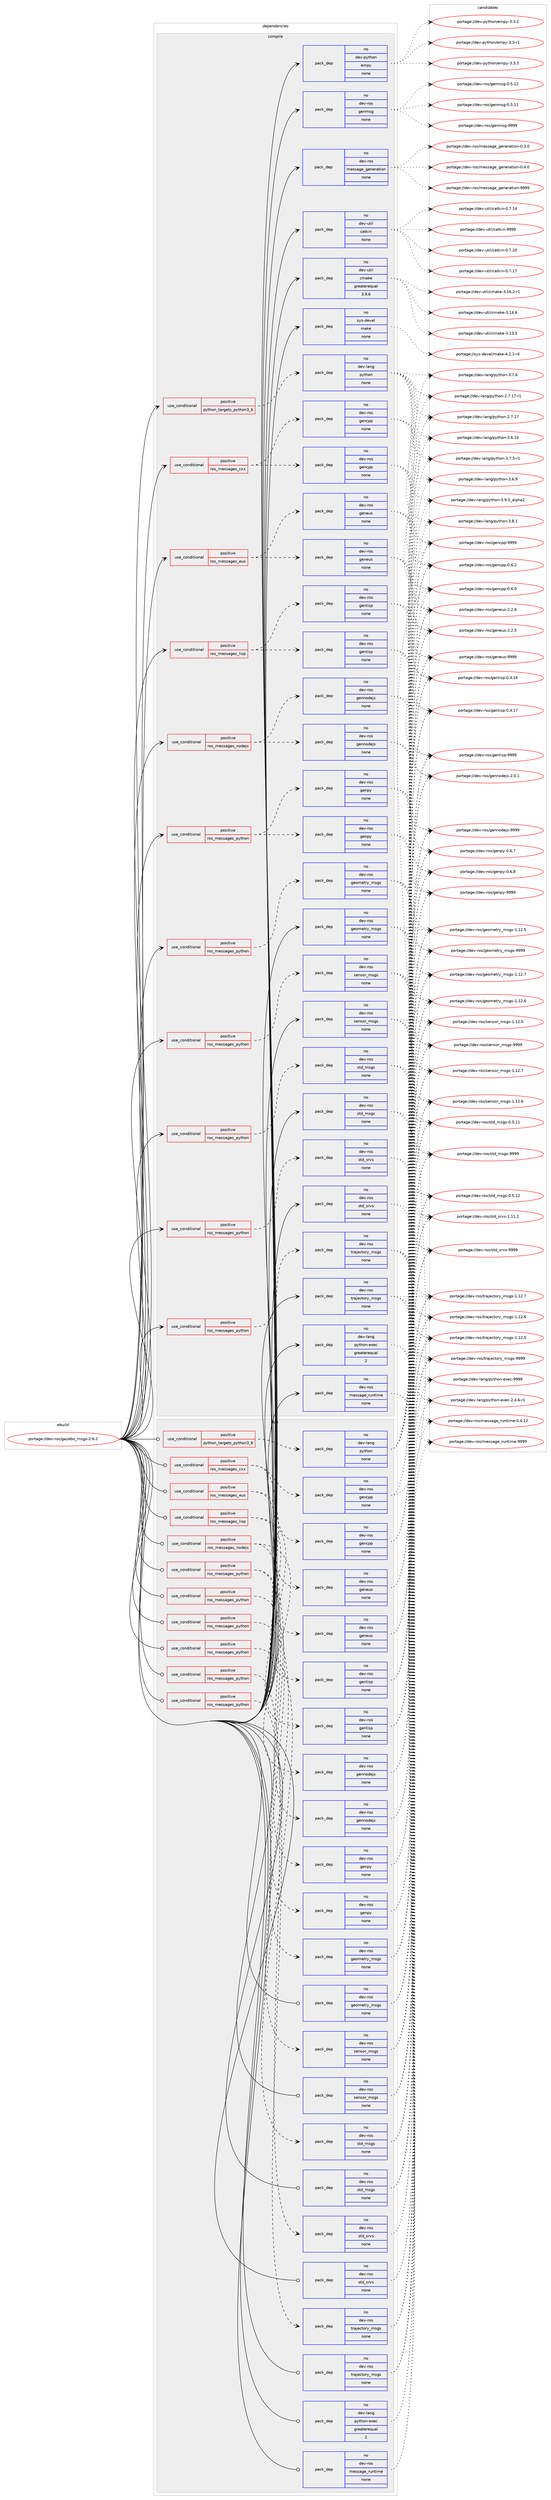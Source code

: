 digraph prolog {

# *************
# Graph options
# *************

newrank=true;
concentrate=true;
compound=true;
graph [rankdir=LR,fontname=Helvetica,fontsize=10,ranksep=1.5];#, ranksep=2.5, nodesep=0.2];
edge  [arrowhead=vee];
node  [fontname=Helvetica,fontsize=10];

# **********
# The ebuild
# **********

subgraph cluster_leftcol {
color=gray;
label=<<i>ebuild</i>>;
id [label="portage://dev-ros/gazebo_msgs-2.6.2", color=red, width=4, href="../dev-ros/gazebo_msgs-2.6.2.svg"];
}

# ****************
# The dependencies
# ****************

subgraph cluster_midcol {
color=gray;
label=<<i>dependencies</i>>;
subgraph cluster_compile {
fillcolor="#eeeeee";
style=filled;
label=<<i>compile</i>>;
subgraph cond100841 {
dependency404728 [label=<<TABLE BORDER="0" CELLBORDER="1" CELLSPACING="0" CELLPADDING="4"><TR><TD ROWSPAN="3" CELLPADDING="10">use_conditional</TD></TR><TR><TD>positive</TD></TR><TR><TD>python_targets_python3_6</TD></TR></TABLE>>, shape=none, color=red];
subgraph pack299034 {
dependency404729 [label=<<TABLE BORDER="0" CELLBORDER="1" CELLSPACING="0" CELLPADDING="4" WIDTH="220"><TR><TD ROWSPAN="6" CELLPADDING="30">pack_dep</TD></TR><TR><TD WIDTH="110">no</TD></TR><TR><TD>dev-lang</TD></TR><TR><TD>python</TD></TR><TR><TD>none</TD></TR><TR><TD></TD></TR></TABLE>>, shape=none, color=blue];
}
dependency404728:e -> dependency404729:w [weight=20,style="dashed",arrowhead="vee"];
}
id:e -> dependency404728:w [weight=20,style="solid",arrowhead="vee"];
subgraph cond100842 {
dependency404730 [label=<<TABLE BORDER="0" CELLBORDER="1" CELLSPACING="0" CELLPADDING="4"><TR><TD ROWSPAN="3" CELLPADDING="10">use_conditional</TD></TR><TR><TD>positive</TD></TR><TR><TD>ros_messages_cxx</TD></TR></TABLE>>, shape=none, color=red];
subgraph pack299035 {
dependency404731 [label=<<TABLE BORDER="0" CELLBORDER="1" CELLSPACING="0" CELLPADDING="4" WIDTH="220"><TR><TD ROWSPAN="6" CELLPADDING="30">pack_dep</TD></TR><TR><TD WIDTH="110">no</TD></TR><TR><TD>dev-ros</TD></TR><TR><TD>gencpp</TD></TR><TR><TD>none</TD></TR><TR><TD></TD></TR></TABLE>>, shape=none, color=blue];
}
dependency404730:e -> dependency404731:w [weight=20,style="dashed",arrowhead="vee"];
subgraph pack299036 {
dependency404732 [label=<<TABLE BORDER="0" CELLBORDER="1" CELLSPACING="0" CELLPADDING="4" WIDTH="220"><TR><TD ROWSPAN="6" CELLPADDING="30">pack_dep</TD></TR><TR><TD WIDTH="110">no</TD></TR><TR><TD>dev-ros</TD></TR><TR><TD>gencpp</TD></TR><TR><TD>none</TD></TR><TR><TD></TD></TR></TABLE>>, shape=none, color=blue];
}
dependency404730:e -> dependency404732:w [weight=20,style="dashed",arrowhead="vee"];
}
id:e -> dependency404730:w [weight=20,style="solid",arrowhead="vee"];
subgraph cond100843 {
dependency404733 [label=<<TABLE BORDER="0" CELLBORDER="1" CELLSPACING="0" CELLPADDING="4"><TR><TD ROWSPAN="3" CELLPADDING="10">use_conditional</TD></TR><TR><TD>positive</TD></TR><TR><TD>ros_messages_eus</TD></TR></TABLE>>, shape=none, color=red];
subgraph pack299037 {
dependency404734 [label=<<TABLE BORDER="0" CELLBORDER="1" CELLSPACING="0" CELLPADDING="4" WIDTH="220"><TR><TD ROWSPAN="6" CELLPADDING="30">pack_dep</TD></TR><TR><TD WIDTH="110">no</TD></TR><TR><TD>dev-ros</TD></TR><TR><TD>geneus</TD></TR><TR><TD>none</TD></TR><TR><TD></TD></TR></TABLE>>, shape=none, color=blue];
}
dependency404733:e -> dependency404734:w [weight=20,style="dashed",arrowhead="vee"];
subgraph pack299038 {
dependency404735 [label=<<TABLE BORDER="0" CELLBORDER="1" CELLSPACING="0" CELLPADDING="4" WIDTH="220"><TR><TD ROWSPAN="6" CELLPADDING="30">pack_dep</TD></TR><TR><TD WIDTH="110">no</TD></TR><TR><TD>dev-ros</TD></TR><TR><TD>geneus</TD></TR><TR><TD>none</TD></TR><TR><TD></TD></TR></TABLE>>, shape=none, color=blue];
}
dependency404733:e -> dependency404735:w [weight=20,style="dashed",arrowhead="vee"];
}
id:e -> dependency404733:w [weight=20,style="solid",arrowhead="vee"];
subgraph cond100844 {
dependency404736 [label=<<TABLE BORDER="0" CELLBORDER="1" CELLSPACING="0" CELLPADDING="4"><TR><TD ROWSPAN="3" CELLPADDING="10">use_conditional</TD></TR><TR><TD>positive</TD></TR><TR><TD>ros_messages_lisp</TD></TR></TABLE>>, shape=none, color=red];
subgraph pack299039 {
dependency404737 [label=<<TABLE BORDER="0" CELLBORDER="1" CELLSPACING="0" CELLPADDING="4" WIDTH="220"><TR><TD ROWSPAN="6" CELLPADDING="30">pack_dep</TD></TR><TR><TD WIDTH="110">no</TD></TR><TR><TD>dev-ros</TD></TR><TR><TD>genlisp</TD></TR><TR><TD>none</TD></TR><TR><TD></TD></TR></TABLE>>, shape=none, color=blue];
}
dependency404736:e -> dependency404737:w [weight=20,style="dashed",arrowhead="vee"];
subgraph pack299040 {
dependency404738 [label=<<TABLE BORDER="0" CELLBORDER="1" CELLSPACING="0" CELLPADDING="4" WIDTH="220"><TR><TD ROWSPAN="6" CELLPADDING="30">pack_dep</TD></TR><TR><TD WIDTH="110">no</TD></TR><TR><TD>dev-ros</TD></TR><TR><TD>genlisp</TD></TR><TR><TD>none</TD></TR><TR><TD></TD></TR></TABLE>>, shape=none, color=blue];
}
dependency404736:e -> dependency404738:w [weight=20,style="dashed",arrowhead="vee"];
}
id:e -> dependency404736:w [weight=20,style="solid",arrowhead="vee"];
subgraph cond100845 {
dependency404739 [label=<<TABLE BORDER="0" CELLBORDER="1" CELLSPACING="0" CELLPADDING="4"><TR><TD ROWSPAN="3" CELLPADDING="10">use_conditional</TD></TR><TR><TD>positive</TD></TR><TR><TD>ros_messages_nodejs</TD></TR></TABLE>>, shape=none, color=red];
subgraph pack299041 {
dependency404740 [label=<<TABLE BORDER="0" CELLBORDER="1" CELLSPACING="0" CELLPADDING="4" WIDTH="220"><TR><TD ROWSPAN="6" CELLPADDING="30">pack_dep</TD></TR><TR><TD WIDTH="110">no</TD></TR><TR><TD>dev-ros</TD></TR><TR><TD>gennodejs</TD></TR><TR><TD>none</TD></TR><TR><TD></TD></TR></TABLE>>, shape=none, color=blue];
}
dependency404739:e -> dependency404740:w [weight=20,style="dashed",arrowhead="vee"];
subgraph pack299042 {
dependency404741 [label=<<TABLE BORDER="0" CELLBORDER="1" CELLSPACING="0" CELLPADDING="4" WIDTH="220"><TR><TD ROWSPAN="6" CELLPADDING="30">pack_dep</TD></TR><TR><TD WIDTH="110">no</TD></TR><TR><TD>dev-ros</TD></TR><TR><TD>gennodejs</TD></TR><TR><TD>none</TD></TR><TR><TD></TD></TR></TABLE>>, shape=none, color=blue];
}
dependency404739:e -> dependency404741:w [weight=20,style="dashed",arrowhead="vee"];
}
id:e -> dependency404739:w [weight=20,style="solid",arrowhead="vee"];
subgraph cond100846 {
dependency404742 [label=<<TABLE BORDER="0" CELLBORDER="1" CELLSPACING="0" CELLPADDING="4"><TR><TD ROWSPAN="3" CELLPADDING="10">use_conditional</TD></TR><TR><TD>positive</TD></TR><TR><TD>ros_messages_python</TD></TR></TABLE>>, shape=none, color=red];
subgraph pack299043 {
dependency404743 [label=<<TABLE BORDER="0" CELLBORDER="1" CELLSPACING="0" CELLPADDING="4" WIDTH="220"><TR><TD ROWSPAN="6" CELLPADDING="30">pack_dep</TD></TR><TR><TD WIDTH="110">no</TD></TR><TR><TD>dev-ros</TD></TR><TR><TD>genpy</TD></TR><TR><TD>none</TD></TR><TR><TD></TD></TR></TABLE>>, shape=none, color=blue];
}
dependency404742:e -> dependency404743:w [weight=20,style="dashed",arrowhead="vee"];
subgraph pack299044 {
dependency404744 [label=<<TABLE BORDER="0" CELLBORDER="1" CELLSPACING="0" CELLPADDING="4" WIDTH="220"><TR><TD ROWSPAN="6" CELLPADDING="30">pack_dep</TD></TR><TR><TD WIDTH="110">no</TD></TR><TR><TD>dev-ros</TD></TR><TR><TD>genpy</TD></TR><TR><TD>none</TD></TR><TR><TD></TD></TR></TABLE>>, shape=none, color=blue];
}
dependency404742:e -> dependency404744:w [weight=20,style="dashed",arrowhead="vee"];
}
id:e -> dependency404742:w [weight=20,style="solid",arrowhead="vee"];
subgraph cond100847 {
dependency404745 [label=<<TABLE BORDER="0" CELLBORDER="1" CELLSPACING="0" CELLPADDING="4"><TR><TD ROWSPAN="3" CELLPADDING="10">use_conditional</TD></TR><TR><TD>positive</TD></TR><TR><TD>ros_messages_python</TD></TR></TABLE>>, shape=none, color=red];
subgraph pack299045 {
dependency404746 [label=<<TABLE BORDER="0" CELLBORDER="1" CELLSPACING="0" CELLPADDING="4" WIDTH="220"><TR><TD ROWSPAN="6" CELLPADDING="30">pack_dep</TD></TR><TR><TD WIDTH="110">no</TD></TR><TR><TD>dev-ros</TD></TR><TR><TD>geometry_msgs</TD></TR><TR><TD>none</TD></TR><TR><TD></TD></TR></TABLE>>, shape=none, color=blue];
}
dependency404745:e -> dependency404746:w [weight=20,style="dashed",arrowhead="vee"];
}
id:e -> dependency404745:w [weight=20,style="solid",arrowhead="vee"];
subgraph cond100848 {
dependency404747 [label=<<TABLE BORDER="0" CELLBORDER="1" CELLSPACING="0" CELLPADDING="4"><TR><TD ROWSPAN="3" CELLPADDING="10">use_conditional</TD></TR><TR><TD>positive</TD></TR><TR><TD>ros_messages_python</TD></TR></TABLE>>, shape=none, color=red];
subgraph pack299046 {
dependency404748 [label=<<TABLE BORDER="0" CELLBORDER="1" CELLSPACING="0" CELLPADDING="4" WIDTH="220"><TR><TD ROWSPAN="6" CELLPADDING="30">pack_dep</TD></TR><TR><TD WIDTH="110">no</TD></TR><TR><TD>dev-ros</TD></TR><TR><TD>sensor_msgs</TD></TR><TR><TD>none</TD></TR><TR><TD></TD></TR></TABLE>>, shape=none, color=blue];
}
dependency404747:e -> dependency404748:w [weight=20,style="dashed",arrowhead="vee"];
}
id:e -> dependency404747:w [weight=20,style="solid",arrowhead="vee"];
subgraph cond100849 {
dependency404749 [label=<<TABLE BORDER="0" CELLBORDER="1" CELLSPACING="0" CELLPADDING="4"><TR><TD ROWSPAN="3" CELLPADDING="10">use_conditional</TD></TR><TR><TD>positive</TD></TR><TR><TD>ros_messages_python</TD></TR></TABLE>>, shape=none, color=red];
subgraph pack299047 {
dependency404750 [label=<<TABLE BORDER="0" CELLBORDER="1" CELLSPACING="0" CELLPADDING="4" WIDTH="220"><TR><TD ROWSPAN="6" CELLPADDING="30">pack_dep</TD></TR><TR><TD WIDTH="110">no</TD></TR><TR><TD>dev-ros</TD></TR><TR><TD>std_msgs</TD></TR><TR><TD>none</TD></TR><TR><TD></TD></TR></TABLE>>, shape=none, color=blue];
}
dependency404749:e -> dependency404750:w [weight=20,style="dashed",arrowhead="vee"];
}
id:e -> dependency404749:w [weight=20,style="solid",arrowhead="vee"];
subgraph cond100850 {
dependency404751 [label=<<TABLE BORDER="0" CELLBORDER="1" CELLSPACING="0" CELLPADDING="4"><TR><TD ROWSPAN="3" CELLPADDING="10">use_conditional</TD></TR><TR><TD>positive</TD></TR><TR><TD>ros_messages_python</TD></TR></TABLE>>, shape=none, color=red];
subgraph pack299048 {
dependency404752 [label=<<TABLE BORDER="0" CELLBORDER="1" CELLSPACING="0" CELLPADDING="4" WIDTH="220"><TR><TD ROWSPAN="6" CELLPADDING="30">pack_dep</TD></TR><TR><TD WIDTH="110">no</TD></TR><TR><TD>dev-ros</TD></TR><TR><TD>std_srvs</TD></TR><TR><TD>none</TD></TR><TR><TD></TD></TR></TABLE>>, shape=none, color=blue];
}
dependency404751:e -> dependency404752:w [weight=20,style="dashed",arrowhead="vee"];
}
id:e -> dependency404751:w [weight=20,style="solid",arrowhead="vee"];
subgraph cond100851 {
dependency404753 [label=<<TABLE BORDER="0" CELLBORDER="1" CELLSPACING="0" CELLPADDING="4"><TR><TD ROWSPAN="3" CELLPADDING="10">use_conditional</TD></TR><TR><TD>positive</TD></TR><TR><TD>ros_messages_python</TD></TR></TABLE>>, shape=none, color=red];
subgraph pack299049 {
dependency404754 [label=<<TABLE BORDER="0" CELLBORDER="1" CELLSPACING="0" CELLPADDING="4" WIDTH="220"><TR><TD ROWSPAN="6" CELLPADDING="30">pack_dep</TD></TR><TR><TD WIDTH="110">no</TD></TR><TR><TD>dev-ros</TD></TR><TR><TD>trajectory_msgs</TD></TR><TR><TD>none</TD></TR><TR><TD></TD></TR></TABLE>>, shape=none, color=blue];
}
dependency404753:e -> dependency404754:w [weight=20,style="dashed",arrowhead="vee"];
}
id:e -> dependency404753:w [weight=20,style="solid",arrowhead="vee"];
subgraph pack299050 {
dependency404755 [label=<<TABLE BORDER="0" CELLBORDER="1" CELLSPACING="0" CELLPADDING="4" WIDTH="220"><TR><TD ROWSPAN="6" CELLPADDING="30">pack_dep</TD></TR><TR><TD WIDTH="110">no</TD></TR><TR><TD>dev-lang</TD></TR><TR><TD>python-exec</TD></TR><TR><TD>greaterequal</TD></TR><TR><TD>2</TD></TR></TABLE>>, shape=none, color=blue];
}
id:e -> dependency404755:w [weight=20,style="solid",arrowhead="vee"];
subgraph pack299051 {
dependency404756 [label=<<TABLE BORDER="0" CELLBORDER="1" CELLSPACING="0" CELLPADDING="4" WIDTH="220"><TR><TD ROWSPAN="6" CELLPADDING="30">pack_dep</TD></TR><TR><TD WIDTH="110">no</TD></TR><TR><TD>dev-python</TD></TR><TR><TD>empy</TD></TR><TR><TD>none</TD></TR><TR><TD></TD></TR></TABLE>>, shape=none, color=blue];
}
id:e -> dependency404756:w [weight=20,style="solid",arrowhead="vee"];
subgraph pack299052 {
dependency404757 [label=<<TABLE BORDER="0" CELLBORDER="1" CELLSPACING="0" CELLPADDING="4" WIDTH="220"><TR><TD ROWSPAN="6" CELLPADDING="30">pack_dep</TD></TR><TR><TD WIDTH="110">no</TD></TR><TR><TD>dev-ros</TD></TR><TR><TD>genmsg</TD></TR><TR><TD>none</TD></TR><TR><TD></TD></TR></TABLE>>, shape=none, color=blue];
}
id:e -> dependency404757:w [weight=20,style="solid",arrowhead="vee"];
subgraph pack299053 {
dependency404758 [label=<<TABLE BORDER="0" CELLBORDER="1" CELLSPACING="0" CELLPADDING="4" WIDTH="220"><TR><TD ROWSPAN="6" CELLPADDING="30">pack_dep</TD></TR><TR><TD WIDTH="110">no</TD></TR><TR><TD>dev-ros</TD></TR><TR><TD>geometry_msgs</TD></TR><TR><TD>none</TD></TR><TR><TD></TD></TR></TABLE>>, shape=none, color=blue];
}
id:e -> dependency404758:w [weight=20,style="solid",arrowhead="vee"];
subgraph pack299054 {
dependency404759 [label=<<TABLE BORDER="0" CELLBORDER="1" CELLSPACING="0" CELLPADDING="4" WIDTH="220"><TR><TD ROWSPAN="6" CELLPADDING="30">pack_dep</TD></TR><TR><TD WIDTH="110">no</TD></TR><TR><TD>dev-ros</TD></TR><TR><TD>message_generation</TD></TR><TR><TD>none</TD></TR><TR><TD></TD></TR></TABLE>>, shape=none, color=blue];
}
id:e -> dependency404759:w [weight=20,style="solid",arrowhead="vee"];
subgraph pack299055 {
dependency404760 [label=<<TABLE BORDER="0" CELLBORDER="1" CELLSPACING="0" CELLPADDING="4" WIDTH="220"><TR><TD ROWSPAN="6" CELLPADDING="30">pack_dep</TD></TR><TR><TD WIDTH="110">no</TD></TR><TR><TD>dev-ros</TD></TR><TR><TD>message_runtime</TD></TR><TR><TD>none</TD></TR><TR><TD></TD></TR></TABLE>>, shape=none, color=blue];
}
id:e -> dependency404760:w [weight=20,style="solid",arrowhead="vee"];
subgraph pack299056 {
dependency404761 [label=<<TABLE BORDER="0" CELLBORDER="1" CELLSPACING="0" CELLPADDING="4" WIDTH="220"><TR><TD ROWSPAN="6" CELLPADDING="30">pack_dep</TD></TR><TR><TD WIDTH="110">no</TD></TR><TR><TD>dev-ros</TD></TR><TR><TD>sensor_msgs</TD></TR><TR><TD>none</TD></TR><TR><TD></TD></TR></TABLE>>, shape=none, color=blue];
}
id:e -> dependency404761:w [weight=20,style="solid",arrowhead="vee"];
subgraph pack299057 {
dependency404762 [label=<<TABLE BORDER="0" CELLBORDER="1" CELLSPACING="0" CELLPADDING="4" WIDTH="220"><TR><TD ROWSPAN="6" CELLPADDING="30">pack_dep</TD></TR><TR><TD WIDTH="110">no</TD></TR><TR><TD>dev-ros</TD></TR><TR><TD>std_msgs</TD></TR><TR><TD>none</TD></TR><TR><TD></TD></TR></TABLE>>, shape=none, color=blue];
}
id:e -> dependency404762:w [weight=20,style="solid",arrowhead="vee"];
subgraph pack299058 {
dependency404763 [label=<<TABLE BORDER="0" CELLBORDER="1" CELLSPACING="0" CELLPADDING="4" WIDTH="220"><TR><TD ROWSPAN="6" CELLPADDING="30">pack_dep</TD></TR><TR><TD WIDTH="110">no</TD></TR><TR><TD>dev-ros</TD></TR><TR><TD>std_srvs</TD></TR><TR><TD>none</TD></TR><TR><TD></TD></TR></TABLE>>, shape=none, color=blue];
}
id:e -> dependency404763:w [weight=20,style="solid",arrowhead="vee"];
subgraph pack299059 {
dependency404764 [label=<<TABLE BORDER="0" CELLBORDER="1" CELLSPACING="0" CELLPADDING="4" WIDTH="220"><TR><TD ROWSPAN="6" CELLPADDING="30">pack_dep</TD></TR><TR><TD WIDTH="110">no</TD></TR><TR><TD>dev-ros</TD></TR><TR><TD>trajectory_msgs</TD></TR><TR><TD>none</TD></TR><TR><TD></TD></TR></TABLE>>, shape=none, color=blue];
}
id:e -> dependency404764:w [weight=20,style="solid",arrowhead="vee"];
subgraph pack299060 {
dependency404765 [label=<<TABLE BORDER="0" CELLBORDER="1" CELLSPACING="0" CELLPADDING="4" WIDTH="220"><TR><TD ROWSPAN="6" CELLPADDING="30">pack_dep</TD></TR><TR><TD WIDTH="110">no</TD></TR><TR><TD>dev-util</TD></TR><TR><TD>catkin</TD></TR><TR><TD>none</TD></TR><TR><TD></TD></TR></TABLE>>, shape=none, color=blue];
}
id:e -> dependency404765:w [weight=20,style="solid",arrowhead="vee"];
subgraph pack299061 {
dependency404766 [label=<<TABLE BORDER="0" CELLBORDER="1" CELLSPACING="0" CELLPADDING="4" WIDTH="220"><TR><TD ROWSPAN="6" CELLPADDING="30">pack_dep</TD></TR><TR><TD WIDTH="110">no</TD></TR><TR><TD>dev-util</TD></TR><TR><TD>cmake</TD></TR><TR><TD>greaterequal</TD></TR><TR><TD>3.9.6</TD></TR></TABLE>>, shape=none, color=blue];
}
id:e -> dependency404766:w [weight=20,style="solid",arrowhead="vee"];
subgraph pack299062 {
dependency404767 [label=<<TABLE BORDER="0" CELLBORDER="1" CELLSPACING="0" CELLPADDING="4" WIDTH="220"><TR><TD ROWSPAN="6" CELLPADDING="30">pack_dep</TD></TR><TR><TD WIDTH="110">no</TD></TR><TR><TD>sys-devel</TD></TR><TR><TD>make</TD></TR><TR><TD>none</TD></TR><TR><TD></TD></TR></TABLE>>, shape=none, color=blue];
}
id:e -> dependency404767:w [weight=20,style="solid",arrowhead="vee"];
}
subgraph cluster_compileandrun {
fillcolor="#eeeeee";
style=filled;
label=<<i>compile and run</i>>;
}
subgraph cluster_run {
fillcolor="#eeeeee";
style=filled;
label=<<i>run</i>>;
subgraph cond100852 {
dependency404768 [label=<<TABLE BORDER="0" CELLBORDER="1" CELLSPACING="0" CELLPADDING="4"><TR><TD ROWSPAN="3" CELLPADDING="10">use_conditional</TD></TR><TR><TD>positive</TD></TR><TR><TD>python_targets_python3_6</TD></TR></TABLE>>, shape=none, color=red];
subgraph pack299063 {
dependency404769 [label=<<TABLE BORDER="0" CELLBORDER="1" CELLSPACING="0" CELLPADDING="4" WIDTH="220"><TR><TD ROWSPAN="6" CELLPADDING="30">pack_dep</TD></TR><TR><TD WIDTH="110">no</TD></TR><TR><TD>dev-lang</TD></TR><TR><TD>python</TD></TR><TR><TD>none</TD></TR><TR><TD></TD></TR></TABLE>>, shape=none, color=blue];
}
dependency404768:e -> dependency404769:w [weight=20,style="dashed",arrowhead="vee"];
}
id:e -> dependency404768:w [weight=20,style="solid",arrowhead="odot"];
subgraph cond100853 {
dependency404770 [label=<<TABLE BORDER="0" CELLBORDER="1" CELLSPACING="0" CELLPADDING="4"><TR><TD ROWSPAN="3" CELLPADDING="10">use_conditional</TD></TR><TR><TD>positive</TD></TR><TR><TD>ros_messages_cxx</TD></TR></TABLE>>, shape=none, color=red];
subgraph pack299064 {
dependency404771 [label=<<TABLE BORDER="0" CELLBORDER="1" CELLSPACING="0" CELLPADDING="4" WIDTH="220"><TR><TD ROWSPAN="6" CELLPADDING="30">pack_dep</TD></TR><TR><TD WIDTH="110">no</TD></TR><TR><TD>dev-ros</TD></TR><TR><TD>gencpp</TD></TR><TR><TD>none</TD></TR><TR><TD></TD></TR></TABLE>>, shape=none, color=blue];
}
dependency404770:e -> dependency404771:w [weight=20,style="dashed",arrowhead="vee"];
subgraph pack299065 {
dependency404772 [label=<<TABLE BORDER="0" CELLBORDER="1" CELLSPACING="0" CELLPADDING="4" WIDTH="220"><TR><TD ROWSPAN="6" CELLPADDING="30">pack_dep</TD></TR><TR><TD WIDTH="110">no</TD></TR><TR><TD>dev-ros</TD></TR><TR><TD>gencpp</TD></TR><TR><TD>none</TD></TR><TR><TD></TD></TR></TABLE>>, shape=none, color=blue];
}
dependency404770:e -> dependency404772:w [weight=20,style="dashed",arrowhead="vee"];
}
id:e -> dependency404770:w [weight=20,style="solid",arrowhead="odot"];
subgraph cond100854 {
dependency404773 [label=<<TABLE BORDER="0" CELLBORDER="1" CELLSPACING="0" CELLPADDING="4"><TR><TD ROWSPAN="3" CELLPADDING="10">use_conditional</TD></TR><TR><TD>positive</TD></TR><TR><TD>ros_messages_eus</TD></TR></TABLE>>, shape=none, color=red];
subgraph pack299066 {
dependency404774 [label=<<TABLE BORDER="0" CELLBORDER="1" CELLSPACING="0" CELLPADDING="4" WIDTH="220"><TR><TD ROWSPAN="6" CELLPADDING="30">pack_dep</TD></TR><TR><TD WIDTH="110">no</TD></TR><TR><TD>dev-ros</TD></TR><TR><TD>geneus</TD></TR><TR><TD>none</TD></TR><TR><TD></TD></TR></TABLE>>, shape=none, color=blue];
}
dependency404773:e -> dependency404774:w [weight=20,style="dashed",arrowhead="vee"];
subgraph pack299067 {
dependency404775 [label=<<TABLE BORDER="0" CELLBORDER="1" CELLSPACING="0" CELLPADDING="4" WIDTH="220"><TR><TD ROWSPAN="6" CELLPADDING="30">pack_dep</TD></TR><TR><TD WIDTH="110">no</TD></TR><TR><TD>dev-ros</TD></TR><TR><TD>geneus</TD></TR><TR><TD>none</TD></TR><TR><TD></TD></TR></TABLE>>, shape=none, color=blue];
}
dependency404773:e -> dependency404775:w [weight=20,style="dashed",arrowhead="vee"];
}
id:e -> dependency404773:w [weight=20,style="solid",arrowhead="odot"];
subgraph cond100855 {
dependency404776 [label=<<TABLE BORDER="0" CELLBORDER="1" CELLSPACING="0" CELLPADDING="4"><TR><TD ROWSPAN="3" CELLPADDING="10">use_conditional</TD></TR><TR><TD>positive</TD></TR><TR><TD>ros_messages_lisp</TD></TR></TABLE>>, shape=none, color=red];
subgraph pack299068 {
dependency404777 [label=<<TABLE BORDER="0" CELLBORDER="1" CELLSPACING="0" CELLPADDING="4" WIDTH="220"><TR><TD ROWSPAN="6" CELLPADDING="30">pack_dep</TD></TR><TR><TD WIDTH="110">no</TD></TR><TR><TD>dev-ros</TD></TR><TR><TD>genlisp</TD></TR><TR><TD>none</TD></TR><TR><TD></TD></TR></TABLE>>, shape=none, color=blue];
}
dependency404776:e -> dependency404777:w [weight=20,style="dashed",arrowhead="vee"];
subgraph pack299069 {
dependency404778 [label=<<TABLE BORDER="0" CELLBORDER="1" CELLSPACING="0" CELLPADDING="4" WIDTH="220"><TR><TD ROWSPAN="6" CELLPADDING="30">pack_dep</TD></TR><TR><TD WIDTH="110">no</TD></TR><TR><TD>dev-ros</TD></TR><TR><TD>genlisp</TD></TR><TR><TD>none</TD></TR><TR><TD></TD></TR></TABLE>>, shape=none, color=blue];
}
dependency404776:e -> dependency404778:w [weight=20,style="dashed",arrowhead="vee"];
}
id:e -> dependency404776:w [weight=20,style="solid",arrowhead="odot"];
subgraph cond100856 {
dependency404779 [label=<<TABLE BORDER="0" CELLBORDER="1" CELLSPACING="0" CELLPADDING="4"><TR><TD ROWSPAN="3" CELLPADDING="10">use_conditional</TD></TR><TR><TD>positive</TD></TR><TR><TD>ros_messages_nodejs</TD></TR></TABLE>>, shape=none, color=red];
subgraph pack299070 {
dependency404780 [label=<<TABLE BORDER="0" CELLBORDER="1" CELLSPACING="0" CELLPADDING="4" WIDTH="220"><TR><TD ROWSPAN="6" CELLPADDING="30">pack_dep</TD></TR><TR><TD WIDTH="110">no</TD></TR><TR><TD>dev-ros</TD></TR><TR><TD>gennodejs</TD></TR><TR><TD>none</TD></TR><TR><TD></TD></TR></TABLE>>, shape=none, color=blue];
}
dependency404779:e -> dependency404780:w [weight=20,style="dashed",arrowhead="vee"];
subgraph pack299071 {
dependency404781 [label=<<TABLE BORDER="0" CELLBORDER="1" CELLSPACING="0" CELLPADDING="4" WIDTH="220"><TR><TD ROWSPAN="6" CELLPADDING="30">pack_dep</TD></TR><TR><TD WIDTH="110">no</TD></TR><TR><TD>dev-ros</TD></TR><TR><TD>gennodejs</TD></TR><TR><TD>none</TD></TR><TR><TD></TD></TR></TABLE>>, shape=none, color=blue];
}
dependency404779:e -> dependency404781:w [weight=20,style="dashed",arrowhead="vee"];
}
id:e -> dependency404779:w [weight=20,style="solid",arrowhead="odot"];
subgraph cond100857 {
dependency404782 [label=<<TABLE BORDER="0" CELLBORDER="1" CELLSPACING="0" CELLPADDING="4"><TR><TD ROWSPAN="3" CELLPADDING="10">use_conditional</TD></TR><TR><TD>positive</TD></TR><TR><TD>ros_messages_python</TD></TR></TABLE>>, shape=none, color=red];
subgraph pack299072 {
dependency404783 [label=<<TABLE BORDER="0" CELLBORDER="1" CELLSPACING="0" CELLPADDING="4" WIDTH="220"><TR><TD ROWSPAN="6" CELLPADDING="30">pack_dep</TD></TR><TR><TD WIDTH="110">no</TD></TR><TR><TD>dev-ros</TD></TR><TR><TD>genpy</TD></TR><TR><TD>none</TD></TR><TR><TD></TD></TR></TABLE>>, shape=none, color=blue];
}
dependency404782:e -> dependency404783:w [weight=20,style="dashed",arrowhead="vee"];
subgraph pack299073 {
dependency404784 [label=<<TABLE BORDER="0" CELLBORDER="1" CELLSPACING="0" CELLPADDING="4" WIDTH="220"><TR><TD ROWSPAN="6" CELLPADDING="30">pack_dep</TD></TR><TR><TD WIDTH="110">no</TD></TR><TR><TD>dev-ros</TD></TR><TR><TD>genpy</TD></TR><TR><TD>none</TD></TR><TR><TD></TD></TR></TABLE>>, shape=none, color=blue];
}
dependency404782:e -> dependency404784:w [weight=20,style="dashed",arrowhead="vee"];
}
id:e -> dependency404782:w [weight=20,style="solid",arrowhead="odot"];
subgraph cond100858 {
dependency404785 [label=<<TABLE BORDER="0" CELLBORDER="1" CELLSPACING="0" CELLPADDING="4"><TR><TD ROWSPAN="3" CELLPADDING="10">use_conditional</TD></TR><TR><TD>positive</TD></TR><TR><TD>ros_messages_python</TD></TR></TABLE>>, shape=none, color=red];
subgraph pack299074 {
dependency404786 [label=<<TABLE BORDER="0" CELLBORDER="1" CELLSPACING="0" CELLPADDING="4" WIDTH="220"><TR><TD ROWSPAN="6" CELLPADDING="30">pack_dep</TD></TR><TR><TD WIDTH="110">no</TD></TR><TR><TD>dev-ros</TD></TR><TR><TD>geometry_msgs</TD></TR><TR><TD>none</TD></TR><TR><TD></TD></TR></TABLE>>, shape=none, color=blue];
}
dependency404785:e -> dependency404786:w [weight=20,style="dashed",arrowhead="vee"];
}
id:e -> dependency404785:w [weight=20,style="solid",arrowhead="odot"];
subgraph cond100859 {
dependency404787 [label=<<TABLE BORDER="0" CELLBORDER="1" CELLSPACING="0" CELLPADDING="4"><TR><TD ROWSPAN="3" CELLPADDING="10">use_conditional</TD></TR><TR><TD>positive</TD></TR><TR><TD>ros_messages_python</TD></TR></TABLE>>, shape=none, color=red];
subgraph pack299075 {
dependency404788 [label=<<TABLE BORDER="0" CELLBORDER="1" CELLSPACING="0" CELLPADDING="4" WIDTH="220"><TR><TD ROWSPAN="6" CELLPADDING="30">pack_dep</TD></TR><TR><TD WIDTH="110">no</TD></TR><TR><TD>dev-ros</TD></TR><TR><TD>sensor_msgs</TD></TR><TR><TD>none</TD></TR><TR><TD></TD></TR></TABLE>>, shape=none, color=blue];
}
dependency404787:e -> dependency404788:w [weight=20,style="dashed",arrowhead="vee"];
}
id:e -> dependency404787:w [weight=20,style="solid",arrowhead="odot"];
subgraph cond100860 {
dependency404789 [label=<<TABLE BORDER="0" CELLBORDER="1" CELLSPACING="0" CELLPADDING="4"><TR><TD ROWSPAN="3" CELLPADDING="10">use_conditional</TD></TR><TR><TD>positive</TD></TR><TR><TD>ros_messages_python</TD></TR></TABLE>>, shape=none, color=red];
subgraph pack299076 {
dependency404790 [label=<<TABLE BORDER="0" CELLBORDER="1" CELLSPACING="0" CELLPADDING="4" WIDTH="220"><TR><TD ROWSPAN="6" CELLPADDING="30">pack_dep</TD></TR><TR><TD WIDTH="110">no</TD></TR><TR><TD>dev-ros</TD></TR><TR><TD>std_msgs</TD></TR><TR><TD>none</TD></TR><TR><TD></TD></TR></TABLE>>, shape=none, color=blue];
}
dependency404789:e -> dependency404790:w [weight=20,style="dashed",arrowhead="vee"];
}
id:e -> dependency404789:w [weight=20,style="solid",arrowhead="odot"];
subgraph cond100861 {
dependency404791 [label=<<TABLE BORDER="0" CELLBORDER="1" CELLSPACING="0" CELLPADDING="4"><TR><TD ROWSPAN="3" CELLPADDING="10">use_conditional</TD></TR><TR><TD>positive</TD></TR><TR><TD>ros_messages_python</TD></TR></TABLE>>, shape=none, color=red];
subgraph pack299077 {
dependency404792 [label=<<TABLE BORDER="0" CELLBORDER="1" CELLSPACING="0" CELLPADDING="4" WIDTH="220"><TR><TD ROWSPAN="6" CELLPADDING="30">pack_dep</TD></TR><TR><TD WIDTH="110">no</TD></TR><TR><TD>dev-ros</TD></TR><TR><TD>std_srvs</TD></TR><TR><TD>none</TD></TR><TR><TD></TD></TR></TABLE>>, shape=none, color=blue];
}
dependency404791:e -> dependency404792:w [weight=20,style="dashed",arrowhead="vee"];
}
id:e -> dependency404791:w [weight=20,style="solid",arrowhead="odot"];
subgraph cond100862 {
dependency404793 [label=<<TABLE BORDER="0" CELLBORDER="1" CELLSPACING="0" CELLPADDING="4"><TR><TD ROWSPAN="3" CELLPADDING="10">use_conditional</TD></TR><TR><TD>positive</TD></TR><TR><TD>ros_messages_python</TD></TR></TABLE>>, shape=none, color=red];
subgraph pack299078 {
dependency404794 [label=<<TABLE BORDER="0" CELLBORDER="1" CELLSPACING="0" CELLPADDING="4" WIDTH="220"><TR><TD ROWSPAN="6" CELLPADDING="30">pack_dep</TD></TR><TR><TD WIDTH="110">no</TD></TR><TR><TD>dev-ros</TD></TR><TR><TD>trajectory_msgs</TD></TR><TR><TD>none</TD></TR><TR><TD></TD></TR></TABLE>>, shape=none, color=blue];
}
dependency404793:e -> dependency404794:w [weight=20,style="dashed",arrowhead="vee"];
}
id:e -> dependency404793:w [weight=20,style="solid",arrowhead="odot"];
subgraph pack299079 {
dependency404795 [label=<<TABLE BORDER="0" CELLBORDER="1" CELLSPACING="0" CELLPADDING="4" WIDTH="220"><TR><TD ROWSPAN="6" CELLPADDING="30">pack_dep</TD></TR><TR><TD WIDTH="110">no</TD></TR><TR><TD>dev-lang</TD></TR><TR><TD>python-exec</TD></TR><TR><TD>greaterequal</TD></TR><TR><TD>2</TD></TR></TABLE>>, shape=none, color=blue];
}
id:e -> dependency404795:w [weight=20,style="solid",arrowhead="odot"];
subgraph pack299080 {
dependency404796 [label=<<TABLE BORDER="0" CELLBORDER="1" CELLSPACING="0" CELLPADDING="4" WIDTH="220"><TR><TD ROWSPAN="6" CELLPADDING="30">pack_dep</TD></TR><TR><TD WIDTH="110">no</TD></TR><TR><TD>dev-ros</TD></TR><TR><TD>geometry_msgs</TD></TR><TR><TD>none</TD></TR><TR><TD></TD></TR></TABLE>>, shape=none, color=blue];
}
id:e -> dependency404796:w [weight=20,style="solid",arrowhead="odot"];
subgraph pack299081 {
dependency404797 [label=<<TABLE BORDER="0" CELLBORDER="1" CELLSPACING="0" CELLPADDING="4" WIDTH="220"><TR><TD ROWSPAN="6" CELLPADDING="30">pack_dep</TD></TR><TR><TD WIDTH="110">no</TD></TR><TR><TD>dev-ros</TD></TR><TR><TD>message_runtime</TD></TR><TR><TD>none</TD></TR><TR><TD></TD></TR></TABLE>>, shape=none, color=blue];
}
id:e -> dependency404797:w [weight=20,style="solid",arrowhead="odot"];
subgraph pack299082 {
dependency404798 [label=<<TABLE BORDER="0" CELLBORDER="1" CELLSPACING="0" CELLPADDING="4" WIDTH="220"><TR><TD ROWSPAN="6" CELLPADDING="30">pack_dep</TD></TR><TR><TD WIDTH="110">no</TD></TR><TR><TD>dev-ros</TD></TR><TR><TD>sensor_msgs</TD></TR><TR><TD>none</TD></TR><TR><TD></TD></TR></TABLE>>, shape=none, color=blue];
}
id:e -> dependency404798:w [weight=20,style="solid",arrowhead="odot"];
subgraph pack299083 {
dependency404799 [label=<<TABLE BORDER="0" CELLBORDER="1" CELLSPACING="0" CELLPADDING="4" WIDTH="220"><TR><TD ROWSPAN="6" CELLPADDING="30">pack_dep</TD></TR><TR><TD WIDTH="110">no</TD></TR><TR><TD>dev-ros</TD></TR><TR><TD>std_msgs</TD></TR><TR><TD>none</TD></TR><TR><TD></TD></TR></TABLE>>, shape=none, color=blue];
}
id:e -> dependency404799:w [weight=20,style="solid",arrowhead="odot"];
subgraph pack299084 {
dependency404800 [label=<<TABLE BORDER="0" CELLBORDER="1" CELLSPACING="0" CELLPADDING="4" WIDTH="220"><TR><TD ROWSPAN="6" CELLPADDING="30">pack_dep</TD></TR><TR><TD WIDTH="110">no</TD></TR><TR><TD>dev-ros</TD></TR><TR><TD>std_srvs</TD></TR><TR><TD>none</TD></TR><TR><TD></TD></TR></TABLE>>, shape=none, color=blue];
}
id:e -> dependency404800:w [weight=20,style="solid",arrowhead="odot"];
subgraph pack299085 {
dependency404801 [label=<<TABLE BORDER="0" CELLBORDER="1" CELLSPACING="0" CELLPADDING="4" WIDTH="220"><TR><TD ROWSPAN="6" CELLPADDING="30">pack_dep</TD></TR><TR><TD WIDTH="110">no</TD></TR><TR><TD>dev-ros</TD></TR><TR><TD>trajectory_msgs</TD></TR><TR><TD>none</TD></TR><TR><TD></TD></TR></TABLE>>, shape=none, color=blue];
}
id:e -> dependency404801:w [weight=20,style="solid",arrowhead="odot"];
}
}

# **************
# The candidates
# **************

subgraph cluster_choices {
rank=same;
color=gray;
label=<<i>candidates</i>>;

subgraph choice299034 {
color=black;
nodesep=1;
choice10010111845108971101034711212111610411111045514657464895971081121049750 [label="portage://dev-lang/python-3.9.0_alpha2", color=red, width=4,href="../dev-lang/python-3.9.0_alpha2.svg"];
choice100101118451089711010347112121116104111110455146564649 [label="portage://dev-lang/python-3.8.1", color=red, width=4,href="../dev-lang/python-3.8.1.svg"];
choice100101118451089711010347112121116104111110455146554654 [label="portage://dev-lang/python-3.7.6", color=red, width=4,href="../dev-lang/python-3.7.6.svg"];
choice1001011184510897110103471121211161041111104551465546534511449 [label="portage://dev-lang/python-3.7.5-r1", color=red, width=4,href="../dev-lang/python-3.7.5-r1.svg"];
choice100101118451089711010347112121116104111110455146544657 [label="portage://dev-lang/python-3.6.9", color=red, width=4,href="../dev-lang/python-3.6.9.svg"];
choice10010111845108971101034711212111610411111045514654464948 [label="portage://dev-lang/python-3.6.10", color=red, width=4,href="../dev-lang/python-3.6.10.svg"];
choice100101118451089711010347112121116104111110455046554649554511449 [label="portage://dev-lang/python-2.7.17-r1", color=red, width=4,href="../dev-lang/python-2.7.17-r1.svg"];
choice10010111845108971101034711212111610411111045504655464955 [label="portage://dev-lang/python-2.7.17", color=red, width=4,href="../dev-lang/python-2.7.17.svg"];
dependency404729:e -> choice10010111845108971101034711212111610411111045514657464895971081121049750:w [style=dotted,weight="100"];
dependency404729:e -> choice100101118451089711010347112121116104111110455146564649:w [style=dotted,weight="100"];
dependency404729:e -> choice100101118451089711010347112121116104111110455146554654:w [style=dotted,weight="100"];
dependency404729:e -> choice1001011184510897110103471121211161041111104551465546534511449:w [style=dotted,weight="100"];
dependency404729:e -> choice100101118451089711010347112121116104111110455146544657:w [style=dotted,weight="100"];
dependency404729:e -> choice10010111845108971101034711212111610411111045514654464948:w [style=dotted,weight="100"];
dependency404729:e -> choice100101118451089711010347112121116104111110455046554649554511449:w [style=dotted,weight="100"];
dependency404729:e -> choice10010111845108971101034711212111610411111045504655464955:w [style=dotted,weight="100"];
}
subgraph choice299035 {
color=black;
nodesep=1;
choice1001011184511411111547103101110991121124557575757 [label="portage://dev-ros/gencpp-9999", color=red, width=4,href="../dev-ros/gencpp-9999.svg"];
choice100101118451141111154710310111099112112454846544650 [label="portage://dev-ros/gencpp-0.6.2", color=red, width=4,href="../dev-ros/gencpp-0.6.2.svg"];
choice100101118451141111154710310111099112112454846544648 [label="portage://dev-ros/gencpp-0.6.0", color=red, width=4,href="../dev-ros/gencpp-0.6.0.svg"];
dependency404731:e -> choice1001011184511411111547103101110991121124557575757:w [style=dotted,weight="100"];
dependency404731:e -> choice100101118451141111154710310111099112112454846544650:w [style=dotted,weight="100"];
dependency404731:e -> choice100101118451141111154710310111099112112454846544648:w [style=dotted,weight="100"];
}
subgraph choice299036 {
color=black;
nodesep=1;
choice1001011184511411111547103101110991121124557575757 [label="portage://dev-ros/gencpp-9999", color=red, width=4,href="../dev-ros/gencpp-9999.svg"];
choice100101118451141111154710310111099112112454846544650 [label="portage://dev-ros/gencpp-0.6.2", color=red, width=4,href="../dev-ros/gencpp-0.6.2.svg"];
choice100101118451141111154710310111099112112454846544648 [label="portage://dev-ros/gencpp-0.6.0", color=red, width=4,href="../dev-ros/gencpp-0.6.0.svg"];
dependency404732:e -> choice1001011184511411111547103101110991121124557575757:w [style=dotted,weight="100"];
dependency404732:e -> choice100101118451141111154710310111099112112454846544650:w [style=dotted,weight="100"];
dependency404732:e -> choice100101118451141111154710310111099112112454846544648:w [style=dotted,weight="100"];
}
subgraph choice299037 {
color=black;
nodesep=1;
choice10010111845114111115471031011101011171154557575757 [label="portage://dev-ros/geneus-9999", color=red, width=4,href="../dev-ros/geneus-9999.svg"];
choice1001011184511411111547103101110101117115455046504654 [label="portage://dev-ros/geneus-2.2.6", color=red, width=4,href="../dev-ros/geneus-2.2.6.svg"];
choice1001011184511411111547103101110101117115455046504653 [label="portage://dev-ros/geneus-2.2.5", color=red, width=4,href="../dev-ros/geneus-2.2.5.svg"];
dependency404734:e -> choice10010111845114111115471031011101011171154557575757:w [style=dotted,weight="100"];
dependency404734:e -> choice1001011184511411111547103101110101117115455046504654:w [style=dotted,weight="100"];
dependency404734:e -> choice1001011184511411111547103101110101117115455046504653:w [style=dotted,weight="100"];
}
subgraph choice299038 {
color=black;
nodesep=1;
choice10010111845114111115471031011101011171154557575757 [label="portage://dev-ros/geneus-9999", color=red, width=4,href="../dev-ros/geneus-9999.svg"];
choice1001011184511411111547103101110101117115455046504654 [label="portage://dev-ros/geneus-2.2.6", color=red, width=4,href="../dev-ros/geneus-2.2.6.svg"];
choice1001011184511411111547103101110101117115455046504653 [label="portage://dev-ros/geneus-2.2.5", color=red, width=4,href="../dev-ros/geneus-2.2.5.svg"];
dependency404735:e -> choice10010111845114111115471031011101011171154557575757:w [style=dotted,weight="100"];
dependency404735:e -> choice1001011184511411111547103101110101117115455046504654:w [style=dotted,weight="100"];
dependency404735:e -> choice1001011184511411111547103101110101117115455046504653:w [style=dotted,weight="100"];
}
subgraph choice299039 {
color=black;
nodesep=1;
choice10010111845114111115471031011101081051151124557575757 [label="portage://dev-ros/genlisp-9999", color=red, width=4,href="../dev-ros/genlisp-9999.svg"];
choice100101118451141111154710310111010810511511245484652464955 [label="portage://dev-ros/genlisp-0.4.17", color=red, width=4,href="../dev-ros/genlisp-0.4.17.svg"];
choice100101118451141111154710310111010810511511245484652464954 [label="portage://dev-ros/genlisp-0.4.16", color=red, width=4,href="../dev-ros/genlisp-0.4.16.svg"];
dependency404737:e -> choice10010111845114111115471031011101081051151124557575757:w [style=dotted,weight="100"];
dependency404737:e -> choice100101118451141111154710310111010810511511245484652464955:w [style=dotted,weight="100"];
dependency404737:e -> choice100101118451141111154710310111010810511511245484652464954:w [style=dotted,weight="100"];
}
subgraph choice299040 {
color=black;
nodesep=1;
choice10010111845114111115471031011101081051151124557575757 [label="portage://dev-ros/genlisp-9999", color=red, width=4,href="../dev-ros/genlisp-9999.svg"];
choice100101118451141111154710310111010810511511245484652464955 [label="portage://dev-ros/genlisp-0.4.17", color=red, width=4,href="../dev-ros/genlisp-0.4.17.svg"];
choice100101118451141111154710310111010810511511245484652464954 [label="portage://dev-ros/genlisp-0.4.16", color=red, width=4,href="../dev-ros/genlisp-0.4.16.svg"];
dependency404738:e -> choice10010111845114111115471031011101081051151124557575757:w [style=dotted,weight="100"];
dependency404738:e -> choice100101118451141111154710310111010810511511245484652464955:w [style=dotted,weight="100"];
dependency404738:e -> choice100101118451141111154710310111010810511511245484652464954:w [style=dotted,weight="100"];
}
subgraph choice299041 {
color=black;
nodesep=1;
choice10010111845114111115471031011101101111001011061154557575757 [label="portage://dev-ros/gennodejs-9999", color=red, width=4,href="../dev-ros/gennodejs-9999.svg"];
choice1001011184511411111547103101110110111100101106115455046484649 [label="portage://dev-ros/gennodejs-2.0.1", color=red, width=4,href="../dev-ros/gennodejs-2.0.1.svg"];
dependency404740:e -> choice10010111845114111115471031011101101111001011061154557575757:w [style=dotted,weight="100"];
dependency404740:e -> choice1001011184511411111547103101110110111100101106115455046484649:w [style=dotted,weight="100"];
}
subgraph choice299042 {
color=black;
nodesep=1;
choice10010111845114111115471031011101101111001011061154557575757 [label="portage://dev-ros/gennodejs-9999", color=red, width=4,href="../dev-ros/gennodejs-9999.svg"];
choice1001011184511411111547103101110110111100101106115455046484649 [label="portage://dev-ros/gennodejs-2.0.1", color=red, width=4,href="../dev-ros/gennodejs-2.0.1.svg"];
dependency404741:e -> choice10010111845114111115471031011101101111001011061154557575757:w [style=dotted,weight="100"];
dependency404741:e -> choice1001011184511411111547103101110110111100101106115455046484649:w [style=dotted,weight="100"];
}
subgraph choice299043 {
color=black;
nodesep=1;
choice10010111845114111115471031011101121214557575757 [label="portage://dev-ros/genpy-9999", color=red, width=4,href="../dev-ros/genpy-9999.svg"];
choice1001011184511411111547103101110112121454846544656 [label="portage://dev-ros/genpy-0.6.8", color=red, width=4,href="../dev-ros/genpy-0.6.8.svg"];
choice1001011184511411111547103101110112121454846544655 [label="portage://dev-ros/genpy-0.6.7", color=red, width=4,href="../dev-ros/genpy-0.6.7.svg"];
dependency404743:e -> choice10010111845114111115471031011101121214557575757:w [style=dotted,weight="100"];
dependency404743:e -> choice1001011184511411111547103101110112121454846544656:w [style=dotted,weight="100"];
dependency404743:e -> choice1001011184511411111547103101110112121454846544655:w [style=dotted,weight="100"];
}
subgraph choice299044 {
color=black;
nodesep=1;
choice10010111845114111115471031011101121214557575757 [label="portage://dev-ros/genpy-9999", color=red, width=4,href="../dev-ros/genpy-9999.svg"];
choice1001011184511411111547103101110112121454846544656 [label="portage://dev-ros/genpy-0.6.8", color=red, width=4,href="../dev-ros/genpy-0.6.8.svg"];
choice1001011184511411111547103101110112121454846544655 [label="portage://dev-ros/genpy-0.6.7", color=red, width=4,href="../dev-ros/genpy-0.6.7.svg"];
dependency404744:e -> choice10010111845114111115471031011101121214557575757:w [style=dotted,weight="100"];
dependency404744:e -> choice1001011184511411111547103101110112121454846544656:w [style=dotted,weight="100"];
dependency404744:e -> choice1001011184511411111547103101110112121454846544655:w [style=dotted,weight="100"];
}
subgraph choice299045 {
color=black;
nodesep=1;
choice1001011184511411111547103101111109101116114121951091151031154557575757 [label="portage://dev-ros/geometry_msgs-9999", color=red, width=4,href="../dev-ros/geometry_msgs-9999.svg"];
choice10010111845114111115471031011111091011161141219510911510311545494649504655 [label="portage://dev-ros/geometry_msgs-1.12.7", color=red, width=4,href="../dev-ros/geometry_msgs-1.12.7.svg"];
choice10010111845114111115471031011111091011161141219510911510311545494649504654 [label="portage://dev-ros/geometry_msgs-1.12.6", color=red, width=4,href="../dev-ros/geometry_msgs-1.12.6.svg"];
choice10010111845114111115471031011111091011161141219510911510311545494649504653 [label="portage://dev-ros/geometry_msgs-1.12.5", color=red, width=4,href="../dev-ros/geometry_msgs-1.12.5.svg"];
dependency404746:e -> choice1001011184511411111547103101111109101116114121951091151031154557575757:w [style=dotted,weight="100"];
dependency404746:e -> choice10010111845114111115471031011111091011161141219510911510311545494649504655:w [style=dotted,weight="100"];
dependency404746:e -> choice10010111845114111115471031011111091011161141219510911510311545494649504654:w [style=dotted,weight="100"];
dependency404746:e -> choice10010111845114111115471031011111091011161141219510911510311545494649504653:w [style=dotted,weight="100"];
}
subgraph choice299046 {
color=black;
nodesep=1;
choice1001011184511411111547115101110115111114951091151031154557575757 [label="portage://dev-ros/sensor_msgs-9999", color=red, width=4,href="../dev-ros/sensor_msgs-9999.svg"];
choice10010111845114111115471151011101151111149510911510311545494649504655 [label="portage://dev-ros/sensor_msgs-1.12.7", color=red, width=4,href="../dev-ros/sensor_msgs-1.12.7.svg"];
choice10010111845114111115471151011101151111149510911510311545494649504654 [label="portage://dev-ros/sensor_msgs-1.12.6", color=red, width=4,href="../dev-ros/sensor_msgs-1.12.6.svg"];
choice10010111845114111115471151011101151111149510911510311545494649504653 [label="portage://dev-ros/sensor_msgs-1.12.5", color=red, width=4,href="../dev-ros/sensor_msgs-1.12.5.svg"];
dependency404748:e -> choice1001011184511411111547115101110115111114951091151031154557575757:w [style=dotted,weight="100"];
dependency404748:e -> choice10010111845114111115471151011101151111149510911510311545494649504655:w [style=dotted,weight="100"];
dependency404748:e -> choice10010111845114111115471151011101151111149510911510311545494649504654:w [style=dotted,weight="100"];
dependency404748:e -> choice10010111845114111115471151011101151111149510911510311545494649504653:w [style=dotted,weight="100"];
}
subgraph choice299047 {
color=black;
nodesep=1;
choice1001011184511411111547115116100951091151031154557575757 [label="portage://dev-ros/std_msgs-9999", color=red, width=4,href="../dev-ros/std_msgs-9999.svg"];
choice10010111845114111115471151161009510911510311545484653464950 [label="portage://dev-ros/std_msgs-0.5.12", color=red, width=4,href="../dev-ros/std_msgs-0.5.12.svg"];
choice10010111845114111115471151161009510911510311545484653464949 [label="portage://dev-ros/std_msgs-0.5.11", color=red, width=4,href="../dev-ros/std_msgs-0.5.11.svg"];
dependency404750:e -> choice1001011184511411111547115116100951091151031154557575757:w [style=dotted,weight="100"];
dependency404750:e -> choice10010111845114111115471151161009510911510311545484653464950:w [style=dotted,weight="100"];
dependency404750:e -> choice10010111845114111115471151161009510911510311545484653464949:w [style=dotted,weight="100"];
}
subgraph choice299048 {
color=black;
nodesep=1;
choice1001011184511411111547115116100951151141181154557575757 [label="portage://dev-ros/std_srvs-9999", color=red, width=4,href="../dev-ros/std_srvs-9999.svg"];
choice10010111845114111115471151161009511511411811545494649494650 [label="portage://dev-ros/std_srvs-1.11.2", color=red, width=4,href="../dev-ros/std_srvs-1.11.2.svg"];
dependency404752:e -> choice1001011184511411111547115116100951151141181154557575757:w [style=dotted,weight="100"];
dependency404752:e -> choice10010111845114111115471151161009511511411811545494649494650:w [style=dotted,weight="100"];
}
subgraph choice299049 {
color=black;
nodesep=1;
choice10010111845114111115471161149710610199116111114121951091151031154557575757 [label="portage://dev-ros/trajectory_msgs-9999", color=red, width=4,href="../dev-ros/trajectory_msgs-9999.svg"];
choice100101118451141111154711611497106101991161111141219510911510311545494649504655 [label="portage://dev-ros/trajectory_msgs-1.12.7", color=red, width=4,href="../dev-ros/trajectory_msgs-1.12.7.svg"];
choice100101118451141111154711611497106101991161111141219510911510311545494649504654 [label="portage://dev-ros/trajectory_msgs-1.12.6", color=red, width=4,href="../dev-ros/trajectory_msgs-1.12.6.svg"];
choice100101118451141111154711611497106101991161111141219510911510311545494649504653 [label="portage://dev-ros/trajectory_msgs-1.12.5", color=red, width=4,href="../dev-ros/trajectory_msgs-1.12.5.svg"];
dependency404754:e -> choice10010111845114111115471161149710610199116111114121951091151031154557575757:w [style=dotted,weight="100"];
dependency404754:e -> choice100101118451141111154711611497106101991161111141219510911510311545494649504655:w [style=dotted,weight="100"];
dependency404754:e -> choice100101118451141111154711611497106101991161111141219510911510311545494649504654:w [style=dotted,weight="100"];
dependency404754:e -> choice100101118451141111154711611497106101991161111141219510911510311545494649504653:w [style=dotted,weight="100"];
}
subgraph choice299050 {
color=black;
nodesep=1;
choice10010111845108971101034711212111610411111045101120101994557575757 [label="portage://dev-lang/python-exec-9999", color=red, width=4,href="../dev-lang/python-exec-9999.svg"];
choice10010111845108971101034711212111610411111045101120101994550465246544511449 [label="portage://dev-lang/python-exec-2.4.6-r1", color=red, width=4,href="../dev-lang/python-exec-2.4.6-r1.svg"];
dependency404755:e -> choice10010111845108971101034711212111610411111045101120101994557575757:w [style=dotted,weight="100"];
dependency404755:e -> choice10010111845108971101034711212111610411111045101120101994550465246544511449:w [style=dotted,weight="100"];
}
subgraph choice299051 {
color=black;
nodesep=1;
choice1001011184511212111610411111047101109112121455146514651 [label="portage://dev-python/empy-3.3.3", color=red, width=4,href="../dev-python/empy-3.3.3.svg"];
choice1001011184511212111610411111047101109112121455146514650 [label="portage://dev-python/empy-3.3.2", color=red, width=4,href="../dev-python/empy-3.3.2.svg"];
choice1001011184511212111610411111047101109112121455146514511449 [label="portage://dev-python/empy-3.3-r1", color=red, width=4,href="../dev-python/empy-3.3-r1.svg"];
dependency404756:e -> choice1001011184511212111610411111047101109112121455146514651:w [style=dotted,weight="100"];
dependency404756:e -> choice1001011184511212111610411111047101109112121455146514650:w [style=dotted,weight="100"];
dependency404756:e -> choice1001011184511212111610411111047101109112121455146514511449:w [style=dotted,weight="100"];
}
subgraph choice299052 {
color=black;
nodesep=1;
choice10010111845114111115471031011101091151034557575757 [label="portage://dev-ros/genmsg-9999", color=red, width=4,href="../dev-ros/genmsg-9999.svg"];
choice100101118451141111154710310111010911510345484653464950 [label="portage://dev-ros/genmsg-0.5.12", color=red, width=4,href="../dev-ros/genmsg-0.5.12.svg"];
choice100101118451141111154710310111010911510345484653464949 [label="portage://dev-ros/genmsg-0.5.11", color=red, width=4,href="../dev-ros/genmsg-0.5.11.svg"];
dependency404757:e -> choice10010111845114111115471031011101091151034557575757:w [style=dotted,weight="100"];
dependency404757:e -> choice100101118451141111154710310111010911510345484653464950:w [style=dotted,weight="100"];
dependency404757:e -> choice100101118451141111154710310111010911510345484653464949:w [style=dotted,weight="100"];
}
subgraph choice299053 {
color=black;
nodesep=1;
choice1001011184511411111547103101111109101116114121951091151031154557575757 [label="portage://dev-ros/geometry_msgs-9999", color=red, width=4,href="../dev-ros/geometry_msgs-9999.svg"];
choice10010111845114111115471031011111091011161141219510911510311545494649504655 [label="portage://dev-ros/geometry_msgs-1.12.7", color=red, width=4,href="../dev-ros/geometry_msgs-1.12.7.svg"];
choice10010111845114111115471031011111091011161141219510911510311545494649504654 [label="portage://dev-ros/geometry_msgs-1.12.6", color=red, width=4,href="../dev-ros/geometry_msgs-1.12.6.svg"];
choice10010111845114111115471031011111091011161141219510911510311545494649504653 [label="portage://dev-ros/geometry_msgs-1.12.5", color=red, width=4,href="../dev-ros/geometry_msgs-1.12.5.svg"];
dependency404758:e -> choice1001011184511411111547103101111109101116114121951091151031154557575757:w [style=dotted,weight="100"];
dependency404758:e -> choice10010111845114111115471031011111091011161141219510911510311545494649504655:w [style=dotted,weight="100"];
dependency404758:e -> choice10010111845114111115471031011111091011161141219510911510311545494649504654:w [style=dotted,weight="100"];
dependency404758:e -> choice10010111845114111115471031011111091011161141219510911510311545494649504653:w [style=dotted,weight="100"];
}
subgraph choice299054 {
color=black;
nodesep=1;
choice10010111845114111115471091011151159710310195103101110101114971161051111104557575757 [label="portage://dev-ros/message_generation-9999", color=red, width=4,href="../dev-ros/message_generation-9999.svg"];
choice1001011184511411111547109101115115971031019510310111010111497116105111110454846524648 [label="portage://dev-ros/message_generation-0.4.0", color=red, width=4,href="../dev-ros/message_generation-0.4.0.svg"];
choice1001011184511411111547109101115115971031019510310111010111497116105111110454846514648 [label="portage://dev-ros/message_generation-0.3.0", color=red, width=4,href="../dev-ros/message_generation-0.3.0.svg"];
dependency404759:e -> choice10010111845114111115471091011151159710310195103101110101114971161051111104557575757:w [style=dotted,weight="100"];
dependency404759:e -> choice1001011184511411111547109101115115971031019510310111010111497116105111110454846524648:w [style=dotted,weight="100"];
dependency404759:e -> choice1001011184511411111547109101115115971031019510310111010111497116105111110454846514648:w [style=dotted,weight="100"];
}
subgraph choice299055 {
color=black;
nodesep=1;
choice100101118451141111154710910111511597103101951141171101161051091014557575757 [label="portage://dev-ros/message_runtime-9999", color=red, width=4,href="../dev-ros/message_runtime-9999.svg"];
choice1001011184511411111547109101115115971031019511411711011610510910145484652464950 [label="portage://dev-ros/message_runtime-0.4.12", color=red, width=4,href="../dev-ros/message_runtime-0.4.12.svg"];
dependency404760:e -> choice100101118451141111154710910111511597103101951141171101161051091014557575757:w [style=dotted,weight="100"];
dependency404760:e -> choice1001011184511411111547109101115115971031019511411711011610510910145484652464950:w [style=dotted,weight="100"];
}
subgraph choice299056 {
color=black;
nodesep=1;
choice1001011184511411111547115101110115111114951091151031154557575757 [label="portage://dev-ros/sensor_msgs-9999", color=red, width=4,href="../dev-ros/sensor_msgs-9999.svg"];
choice10010111845114111115471151011101151111149510911510311545494649504655 [label="portage://dev-ros/sensor_msgs-1.12.7", color=red, width=4,href="../dev-ros/sensor_msgs-1.12.7.svg"];
choice10010111845114111115471151011101151111149510911510311545494649504654 [label="portage://dev-ros/sensor_msgs-1.12.6", color=red, width=4,href="../dev-ros/sensor_msgs-1.12.6.svg"];
choice10010111845114111115471151011101151111149510911510311545494649504653 [label="portage://dev-ros/sensor_msgs-1.12.5", color=red, width=4,href="../dev-ros/sensor_msgs-1.12.5.svg"];
dependency404761:e -> choice1001011184511411111547115101110115111114951091151031154557575757:w [style=dotted,weight="100"];
dependency404761:e -> choice10010111845114111115471151011101151111149510911510311545494649504655:w [style=dotted,weight="100"];
dependency404761:e -> choice10010111845114111115471151011101151111149510911510311545494649504654:w [style=dotted,weight="100"];
dependency404761:e -> choice10010111845114111115471151011101151111149510911510311545494649504653:w [style=dotted,weight="100"];
}
subgraph choice299057 {
color=black;
nodesep=1;
choice1001011184511411111547115116100951091151031154557575757 [label="portage://dev-ros/std_msgs-9999", color=red, width=4,href="../dev-ros/std_msgs-9999.svg"];
choice10010111845114111115471151161009510911510311545484653464950 [label="portage://dev-ros/std_msgs-0.5.12", color=red, width=4,href="../dev-ros/std_msgs-0.5.12.svg"];
choice10010111845114111115471151161009510911510311545484653464949 [label="portage://dev-ros/std_msgs-0.5.11", color=red, width=4,href="../dev-ros/std_msgs-0.5.11.svg"];
dependency404762:e -> choice1001011184511411111547115116100951091151031154557575757:w [style=dotted,weight="100"];
dependency404762:e -> choice10010111845114111115471151161009510911510311545484653464950:w [style=dotted,weight="100"];
dependency404762:e -> choice10010111845114111115471151161009510911510311545484653464949:w [style=dotted,weight="100"];
}
subgraph choice299058 {
color=black;
nodesep=1;
choice1001011184511411111547115116100951151141181154557575757 [label="portage://dev-ros/std_srvs-9999", color=red, width=4,href="../dev-ros/std_srvs-9999.svg"];
choice10010111845114111115471151161009511511411811545494649494650 [label="portage://dev-ros/std_srvs-1.11.2", color=red, width=4,href="../dev-ros/std_srvs-1.11.2.svg"];
dependency404763:e -> choice1001011184511411111547115116100951151141181154557575757:w [style=dotted,weight="100"];
dependency404763:e -> choice10010111845114111115471151161009511511411811545494649494650:w [style=dotted,weight="100"];
}
subgraph choice299059 {
color=black;
nodesep=1;
choice10010111845114111115471161149710610199116111114121951091151031154557575757 [label="portage://dev-ros/trajectory_msgs-9999", color=red, width=4,href="../dev-ros/trajectory_msgs-9999.svg"];
choice100101118451141111154711611497106101991161111141219510911510311545494649504655 [label="portage://dev-ros/trajectory_msgs-1.12.7", color=red, width=4,href="../dev-ros/trajectory_msgs-1.12.7.svg"];
choice100101118451141111154711611497106101991161111141219510911510311545494649504654 [label="portage://dev-ros/trajectory_msgs-1.12.6", color=red, width=4,href="../dev-ros/trajectory_msgs-1.12.6.svg"];
choice100101118451141111154711611497106101991161111141219510911510311545494649504653 [label="portage://dev-ros/trajectory_msgs-1.12.5", color=red, width=4,href="../dev-ros/trajectory_msgs-1.12.5.svg"];
dependency404764:e -> choice10010111845114111115471161149710610199116111114121951091151031154557575757:w [style=dotted,weight="100"];
dependency404764:e -> choice100101118451141111154711611497106101991161111141219510911510311545494649504655:w [style=dotted,weight="100"];
dependency404764:e -> choice100101118451141111154711611497106101991161111141219510911510311545494649504654:w [style=dotted,weight="100"];
dependency404764:e -> choice100101118451141111154711611497106101991161111141219510911510311545494649504653:w [style=dotted,weight="100"];
}
subgraph choice299060 {
color=black;
nodesep=1;
choice100101118451171161051084799971161071051104557575757 [label="portage://dev-util/catkin-9999", color=red, width=4,href="../dev-util/catkin-9999.svg"];
choice1001011184511711610510847999711610710511045484655465048 [label="portage://dev-util/catkin-0.7.20", color=red, width=4,href="../dev-util/catkin-0.7.20.svg"];
choice1001011184511711610510847999711610710511045484655464955 [label="portage://dev-util/catkin-0.7.17", color=red, width=4,href="../dev-util/catkin-0.7.17.svg"];
choice1001011184511711610510847999711610710511045484655464952 [label="portage://dev-util/catkin-0.7.14", color=red, width=4,href="../dev-util/catkin-0.7.14.svg"];
dependency404765:e -> choice100101118451171161051084799971161071051104557575757:w [style=dotted,weight="100"];
dependency404765:e -> choice1001011184511711610510847999711610710511045484655465048:w [style=dotted,weight="100"];
dependency404765:e -> choice1001011184511711610510847999711610710511045484655464955:w [style=dotted,weight="100"];
dependency404765:e -> choice1001011184511711610510847999711610710511045484655464952:w [style=dotted,weight="100"];
}
subgraph choice299061 {
color=black;
nodesep=1;
choice10010111845117116105108479910997107101455146495446504511449 [label="portage://dev-util/cmake-3.16.2-r1", color=red, width=4,href="../dev-util/cmake-3.16.2-r1.svg"];
choice1001011184511711610510847991099710710145514649524654 [label="portage://dev-util/cmake-3.14.6", color=red, width=4,href="../dev-util/cmake-3.14.6.svg"];
choice1001011184511711610510847991099710710145514649514653 [label="portage://dev-util/cmake-3.13.5", color=red, width=4,href="../dev-util/cmake-3.13.5.svg"];
dependency404766:e -> choice10010111845117116105108479910997107101455146495446504511449:w [style=dotted,weight="100"];
dependency404766:e -> choice1001011184511711610510847991099710710145514649524654:w [style=dotted,weight="100"];
dependency404766:e -> choice1001011184511711610510847991099710710145514649514653:w [style=dotted,weight="100"];
}
subgraph choice299062 {
color=black;
nodesep=1;
choice1151211154510010111810110847109971071014552465046494511452 [label="portage://sys-devel/make-4.2.1-r4", color=red, width=4,href="../sys-devel/make-4.2.1-r4.svg"];
dependency404767:e -> choice1151211154510010111810110847109971071014552465046494511452:w [style=dotted,weight="100"];
}
subgraph choice299063 {
color=black;
nodesep=1;
choice10010111845108971101034711212111610411111045514657464895971081121049750 [label="portage://dev-lang/python-3.9.0_alpha2", color=red, width=4,href="../dev-lang/python-3.9.0_alpha2.svg"];
choice100101118451089711010347112121116104111110455146564649 [label="portage://dev-lang/python-3.8.1", color=red, width=4,href="../dev-lang/python-3.8.1.svg"];
choice100101118451089711010347112121116104111110455146554654 [label="portage://dev-lang/python-3.7.6", color=red, width=4,href="../dev-lang/python-3.7.6.svg"];
choice1001011184510897110103471121211161041111104551465546534511449 [label="portage://dev-lang/python-3.7.5-r1", color=red, width=4,href="../dev-lang/python-3.7.5-r1.svg"];
choice100101118451089711010347112121116104111110455146544657 [label="portage://dev-lang/python-3.6.9", color=red, width=4,href="../dev-lang/python-3.6.9.svg"];
choice10010111845108971101034711212111610411111045514654464948 [label="portage://dev-lang/python-3.6.10", color=red, width=4,href="../dev-lang/python-3.6.10.svg"];
choice100101118451089711010347112121116104111110455046554649554511449 [label="portage://dev-lang/python-2.7.17-r1", color=red, width=4,href="../dev-lang/python-2.7.17-r1.svg"];
choice10010111845108971101034711212111610411111045504655464955 [label="portage://dev-lang/python-2.7.17", color=red, width=4,href="../dev-lang/python-2.7.17.svg"];
dependency404769:e -> choice10010111845108971101034711212111610411111045514657464895971081121049750:w [style=dotted,weight="100"];
dependency404769:e -> choice100101118451089711010347112121116104111110455146564649:w [style=dotted,weight="100"];
dependency404769:e -> choice100101118451089711010347112121116104111110455146554654:w [style=dotted,weight="100"];
dependency404769:e -> choice1001011184510897110103471121211161041111104551465546534511449:w [style=dotted,weight="100"];
dependency404769:e -> choice100101118451089711010347112121116104111110455146544657:w [style=dotted,weight="100"];
dependency404769:e -> choice10010111845108971101034711212111610411111045514654464948:w [style=dotted,weight="100"];
dependency404769:e -> choice100101118451089711010347112121116104111110455046554649554511449:w [style=dotted,weight="100"];
dependency404769:e -> choice10010111845108971101034711212111610411111045504655464955:w [style=dotted,weight="100"];
}
subgraph choice299064 {
color=black;
nodesep=1;
choice1001011184511411111547103101110991121124557575757 [label="portage://dev-ros/gencpp-9999", color=red, width=4,href="../dev-ros/gencpp-9999.svg"];
choice100101118451141111154710310111099112112454846544650 [label="portage://dev-ros/gencpp-0.6.2", color=red, width=4,href="../dev-ros/gencpp-0.6.2.svg"];
choice100101118451141111154710310111099112112454846544648 [label="portage://dev-ros/gencpp-0.6.0", color=red, width=4,href="../dev-ros/gencpp-0.6.0.svg"];
dependency404771:e -> choice1001011184511411111547103101110991121124557575757:w [style=dotted,weight="100"];
dependency404771:e -> choice100101118451141111154710310111099112112454846544650:w [style=dotted,weight="100"];
dependency404771:e -> choice100101118451141111154710310111099112112454846544648:w [style=dotted,weight="100"];
}
subgraph choice299065 {
color=black;
nodesep=1;
choice1001011184511411111547103101110991121124557575757 [label="portage://dev-ros/gencpp-9999", color=red, width=4,href="../dev-ros/gencpp-9999.svg"];
choice100101118451141111154710310111099112112454846544650 [label="portage://dev-ros/gencpp-0.6.2", color=red, width=4,href="../dev-ros/gencpp-0.6.2.svg"];
choice100101118451141111154710310111099112112454846544648 [label="portage://dev-ros/gencpp-0.6.0", color=red, width=4,href="../dev-ros/gencpp-0.6.0.svg"];
dependency404772:e -> choice1001011184511411111547103101110991121124557575757:w [style=dotted,weight="100"];
dependency404772:e -> choice100101118451141111154710310111099112112454846544650:w [style=dotted,weight="100"];
dependency404772:e -> choice100101118451141111154710310111099112112454846544648:w [style=dotted,weight="100"];
}
subgraph choice299066 {
color=black;
nodesep=1;
choice10010111845114111115471031011101011171154557575757 [label="portage://dev-ros/geneus-9999", color=red, width=4,href="../dev-ros/geneus-9999.svg"];
choice1001011184511411111547103101110101117115455046504654 [label="portage://dev-ros/geneus-2.2.6", color=red, width=4,href="../dev-ros/geneus-2.2.6.svg"];
choice1001011184511411111547103101110101117115455046504653 [label="portage://dev-ros/geneus-2.2.5", color=red, width=4,href="../dev-ros/geneus-2.2.5.svg"];
dependency404774:e -> choice10010111845114111115471031011101011171154557575757:w [style=dotted,weight="100"];
dependency404774:e -> choice1001011184511411111547103101110101117115455046504654:w [style=dotted,weight="100"];
dependency404774:e -> choice1001011184511411111547103101110101117115455046504653:w [style=dotted,weight="100"];
}
subgraph choice299067 {
color=black;
nodesep=1;
choice10010111845114111115471031011101011171154557575757 [label="portage://dev-ros/geneus-9999", color=red, width=4,href="../dev-ros/geneus-9999.svg"];
choice1001011184511411111547103101110101117115455046504654 [label="portage://dev-ros/geneus-2.2.6", color=red, width=4,href="../dev-ros/geneus-2.2.6.svg"];
choice1001011184511411111547103101110101117115455046504653 [label="portage://dev-ros/geneus-2.2.5", color=red, width=4,href="../dev-ros/geneus-2.2.5.svg"];
dependency404775:e -> choice10010111845114111115471031011101011171154557575757:w [style=dotted,weight="100"];
dependency404775:e -> choice1001011184511411111547103101110101117115455046504654:w [style=dotted,weight="100"];
dependency404775:e -> choice1001011184511411111547103101110101117115455046504653:w [style=dotted,weight="100"];
}
subgraph choice299068 {
color=black;
nodesep=1;
choice10010111845114111115471031011101081051151124557575757 [label="portage://dev-ros/genlisp-9999", color=red, width=4,href="../dev-ros/genlisp-9999.svg"];
choice100101118451141111154710310111010810511511245484652464955 [label="portage://dev-ros/genlisp-0.4.17", color=red, width=4,href="../dev-ros/genlisp-0.4.17.svg"];
choice100101118451141111154710310111010810511511245484652464954 [label="portage://dev-ros/genlisp-0.4.16", color=red, width=4,href="../dev-ros/genlisp-0.4.16.svg"];
dependency404777:e -> choice10010111845114111115471031011101081051151124557575757:w [style=dotted,weight="100"];
dependency404777:e -> choice100101118451141111154710310111010810511511245484652464955:w [style=dotted,weight="100"];
dependency404777:e -> choice100101118451141111154710310111010810511511245484652464954:w [style=dotted,weight="100"];
}
subgraph choice299069 {
color=black;
nodesep=1;
choice10010111845114111115471031011101081051151124557575757 [label="portage://dev-ros/genlisp-9999", color=red, width=4,href="../dev-ros/genlisp-9999.svg"];
choice100101118451141111154710310111010810511511245484652464955 [label="portage://dev-ros/genlisp-0.4.17", color=red, width=4,href="../dev-ros/genlisp-0.4.17.svg"];
choice100101118451141111154710310111010810511511245484652464954 [label="portage://dev-ros/genlisp-0.4.16", color=red, width=4,href="../dev-ros/genlisp-0.4.16.svg"];
dependency404778:e -> choice10010111845114111115471031011101081051151124557575757:w [style=dotted,weight="100"];
dependency404778:e -> choice100101118451141111154710310111010810511511245484652464955:w [style=dotted,weight="100"];
dependency404778:e -> choice100101118451141111154710310111010810511511245484652464954:w [style=dotted,weight="100"];
}
subgraph choice299070 {
color=black;
nodesep=1;
choice10010111845114111115471031011101101111001011061154557575757 [label="portage://dev-ros/gennodejs-9999", color=red, width=4,href="../dev-ros/gennodejs-9999.svg"];
choice1001011184511411111547103101110110111100101106115455046484649 [label="portage://dev-ros/gennodejs-2.0.1", color=red, width=4,href="../dev-ros/gennodejs-2.0.1.svg"];
dependency404780:e -> choice10010111845114111115471031011101101111001011061154557575757:w [style=dotted,weight="100"];
dependency404780:e -> choice1001011184511411111547103101110110111100101106115455046484649:w [style=dotted,weight="100"];
}
subgraph choice299071 {
color=black;
nodesep=1;
choice10010111845114111115471031011101101111001011061154557575757 [label="portage://dev-ros/gennodejs-9999", color=red, width=4,href="../dev-ros/gennodejs-9999.svg"];
choice1001011184511411111547103101110110111100101106115455046484649 [label="portage://dev-ros/gennodejs-2.0.1", color=red, width=4,href="../dev-ros/gennodejs-2.0.1.svg"];
dependency404781:e -> choice10010111845114111115471031011101101111001011061154557575757:w [style=dotted,weight="100"];
dependency404781:e -> choice1001011184511411111547103101110110111100101106115455046484649:w [style=dotted,weight="100"];
}
subgraph choice299072 {
color=black;
nodesep=1;
choice10010111845114111115471031011101121214557575757 [label="portage://dev-ros/genpy-9999", color=red, width=4,href="../dev-ros/genpy-9999.svg"];
choice1001011184511411111547103101110112121454846544656 [label="portage://dev-ros/genpy-0.6.8", color=red, width=4,href="../dev-ros/genpy-0.6.8.svg"];
choice1001011184511411111547103101110112121454846544655 [label="portage://dev-ros/genpy-0.6.7", color=red, width=4,href="../dev-ros/genpy-0.6.7.svg"];
dependency404783:e -> choice10010111845114111115471031011101121214557575757:w [style=dotted,weight="100"];
dependency404783:e -> choice1001011184511411111547103101110112121454846544656:w [style=dotted,weight="100"];
dependency404783:e -> choice1001011184511411111547103101110112121454846544655:w [style=dotted,weight="100"];
}
subgraph choice299073 {
color=black;
nodesep=1;
choice10010111845114111115471031011101121214557575757 [label="portage://dev-ros/genpy-9999", color=red, width=4,href="../dev-ros/genpy-9999.svg"];
choice1001011184511411111547103101110112121454846544656 [label="portage://dev-ros/genpy-0.6.8", color=red, width=4,href="../dev-ros/genpy-0.6.8.svg"];
choice1001011184511411111547103101110112121454846544655 [label="portage://dev-ros/genpy-0.6.7", color=red, width=4,href="../dev-ros/genpy-0.6.7.svg"];
dependency404784:e -> choice10010111845114111115471031011101121214557575757:w [style=dotted,weight="100"];
dependency404784:e -> choice1001011184511411111547103101110112121454846544656:w [style=dotted,weight="100"];
dependency404784:e -> choice1001011184511411111547103101110112121454846544655:w [style=dotted,weight="100"];
}
subgraph choice299074 {
color=black;
nodesep=1;
choice1001011184511411111547103101111109101116114121951091151031154557575757 [label="portage://dev-ros/geometry_msgs-9999", color=red, width=4,href="../dev-ros/geometry_msgs-9999.svg"];
choice10010111845114111115471031011111091011161141219510911510311545494649504655 [label="portage://dev-ros/geometry_msgs-1.12.7", color=red, width=4,href="../dev-ros/geometry_msgs-1.12.7.svg"];
choice10010111845114111115471031011111091011161141219510911510311545494649504654 [label="portage://dev-ros/geometry_msgs-1.12.6", color=red, width=4,href="../dev-ros/geometry_msgs-1.12.6.svg"];
choice10010111845114111115471031011111091011161141219510911510311545494649504653 [label="portage://dev-ros/geometry_msgs-1.12.5", color=red, width=4,href="../dev-ros/geometry_msgs-1.12.5.svg"];
dependency404786:e -> choice1001011184511411111547103101111109101116114121951091151031154557575757:w [style=dotted,weight="100"];
dependency404786:e -> choice10010111845114111115471031011111091011161141219510911510311545494649504655:w [style=dotted,weight="100"];
dependency404786:e -> choice10010111845114111115471031011111091011161141219510911510311545494649504654:w [style=dotted,weight="100"];
dependency404786:e -> choice10010111845114111115471031011111091011161141219510911510311545494649504653:w [style=dotted,weight="100"];
}
subgraph choice299075 {
color=black;
nodesep=1;
choice1001011184511411111547115101110115111114951091151031154557575757 [label="portage://dev-ros/sensor_msgs-9999", color=red, width=4,href="../dev-ros/sensor_msgs-9999.svg"];
choice10010111845114111115471151011101151111149510911510311545494649504655 [label="portage://dev-ros/sensor_msgs-1.12.7", color=red, width=4,href="../dev-ros/sensor_msgs-1.12.7.svg"];
choice10010111845114111115471151011101151111149510911510311545494649504654 [label="portage://dev-ros/sensor_msgs-1.12.6", color=red, width=4,href="../dev-ros/sensor_msgs-1.12.6.svg"];
choice10010111845114111115471151011101151111149510911510311545494649504653 [label="portage://dev-ros/sensor_msgs-1.12.5", color=red, width=4,href="../dev-ros/sensor_msgs-1.12.5.svg"];
dependency404788:e -> choice1001011184511411111547115101110115111114951091151031154557575757:w [style=dotted,weight="100"];
dependency404788:e -> choice10010111845114111115471151011101151111149510911510311545494649504655:w [style=dotted,weight="100"];
dependency404788:e -> choice10010111845114111115471151011101151111149510911510311545494649504654:w [style=dotted,weight="100"];
dependency404788:e -> choice10010111845114111115471151011101151111149510911510311545494649504653:w [style=dotted,weight="100"];
}
subgraph choice299076 {
color=black;
nodesep=1;
choice1001011184511411111547115116100951091151031154557575757 [label="portage://dev-ros/std_msgs-9999", color=red, width=4,href="../dev-ros/std_msgs-9999.svg"];
choice10010111845114111115471151161009510911510311545484653464950 [label="portage://dev-ros/std_msgs-0.5.12", color=red, width=4,href="../dev-ros/std_msgs-0.5.12.svg"];
choice10010111845114111115471151161009510911510311545484653464949 [label="portage://dev-ros/std_msgs-0.5.11", color=red, width=4,href="../dev-ros/std_msgs-0.5.11.svg"];
dependency404790:e -> choice1001011184511411111547115116100951091151031154557575757:w [style=dotted,weight="100"];
dependency404790:e -> choice10010111845114111115471151161009510911510311545484653464950:w [style=dotted,weight="100"];
dependency404790:e -> choice10010111845114111115471151161009510911510311545484653464949:w [style=dotted,weight="100"];
}
subgraph choice299077 {
color=black;
nodesep=1;
choice1001011184511411111547115116100951151141181154557575757 [label="portage://dev-ros/std_srvs-9999", color=red, width=4,href="../dev-ros/std_srvs-9999.svg"];
choice10010111845114111115471151161009511511411811545494649494650 [label="portage://dev-ros/std_srvs-1.11.2", color=red, width=4,href="../dev-ros/std_srvs-1.11.2.svg"];
dependency404792:e -> choice1001011184511411111547115116100951151141181154557575757:w [style=dotted,weight="100"];
dependency404792:e -> choice10010111845114111115471151161009511511411811545494649494650:w [style=dotted,weight="100"];
}
subgraph choice299078 {
color=black;
nodesep=1;
choice10010111845114111115471161149710610199116111114121951091151031154557575757 [label="portage://dev-ros/trajectory_msgs-9999", color=red, width=4,href="../dev-ros/trajectory_msgs-9999.svg"];
choice100101118451141111154711611497106101991161111141219510911510311545494649504655 [label="portage://dev-ros/trajectory_msgs-1.12.7", color=red, width=4,href="../dev-ros/trajectory_msgs-1.12.7.svg"];
choice100101118451141111154711611497106101991161111141219510911510311545494649504654 [label="portage://dev-ros/trajectory_msgs-1.12.6", color=red, width=4,href="../dev-ros/trajectory_msgs-1.12.6.svg"];
choice100101118451141111154711611497106101991161111141219510911510311545494649504653 [label="portage://dev-ros/trajectory_msgs-1.12.5", color=red, width=4,href="../dev-ros/trajectory_msgs-1.12.5.svg"];
dependency404794:e -> choice10010111845114111115471161149710610199116111114121951091151031154557575757:w [style=dotted,weight="100"];
dependency404794:e -> choice100101118451141111154711611497106101991161111141219510911510311545494649504655:w [style=dotted,weight="100"];
dependency404794:e -> choice100101118451141111154711611497106101991161111141219510911510311545494649504654:w [style=dotted,weight="100"];
dependency404794:e -> choice100101118451141111154711611497106101991161111141219510911510311545494649504653:w [style=dotted,weight="100"];
}
subgraph choice299079 {
color=black;
nodesep=1;
choice10010111845108971101034711212111610411111045101120101994557575757 [label="portage://dev-lang/python-exec-9999", color=red, width=4,href="../dev-lang/python-exec-9999.svg"];
choice10010111845108971101034711212111610411111045101120101994550465246544511449 [label="portage://dev-lang/python-exec-2.4.6-r1", color=red, width=4,href="../dev-lang/python-exec-2.4.6-r1.svg"];
dependency404795:e -> choice10010111845108971101034711212111610411111045101120101994557575757:w [style=dotted,weight="100"];
dependency404795:e -> choice10010111845108971101034711212111610411111045101120101994550465246544511449:w [style=dotted,weight="100"];
}
subgraph choice299080 {
color=black;
nodesep=1;
choice1001011184511411111547103101111109101116114121951091151031154557575757 [label="portage://dev-ros/geometry_msgs-9999", color=red, width=4,href="../dev-ros/geometry_msgs-9999.svg"];
choice10010111845114111115471031011111091011161141219510911510311545494649504655 [label="portage://dev-ros/geometry_msgs-1.12.7", color=red, width=4,href="../dev-ros/geometry_msgs-1.12.7.svg"];
choice10010111845114111115471031011111091011161141219510911510311545494649504654 [label="portage://dev-ros/geometry_msgs-1.12.6", color=red, width=4,href="../dev-ros/geometry_msgs-1.12.6.svg"];
choice10010111845114111115471031011111091011161141219510911510311545494649504653 [label="portage://dev-ros/geometry_msgs-1.12.5", color=red, width=4,href="../dev-ros/geometry_msgs-1.12.5.svg"];
dependency404796:e -> choice1001011184511411111547103101111109101116114121951091151031154557575757:w [style=dotted,weight="100"];
dependency404796:e -> choice10010111845114111115471031011111091011161141219510911510311545494649504655:w [style=dotted,weight="100"];
dependency404796:e -> choice10010111845114111115471031011111091011161141219510911510311545494649504654:w [style=dotted,weight="100"];
dependency404796:e -> choice10010111845114111115471031011111091011161141219510911510311545494649504653:w [style=dotted,weight="100"];
}
subgraph choice299081 {
color=black;
nodesep=1;
choice100101118451141111154710910111511597103101951141171101161051091014557575757 [label="portage://dev-ros/message_runtime-9999", color=red, width=4,href="../dev-ros/message_runtime-9999.svg"];
choice1001011184511411111547109101115115971031019511411711011610510910145484652464950 [label="portage://dev-ros/message_runtime-0.4.12", color=red, width=4,href="../dev-ros/message_runtime-0.4.12.svg"];
dependency404797:e -> choice100101118451141111154710910111511597103101951141171101161051091014557575757:w [style=dotted,weight="100"];
dependency404797:e -> choice1001011184511411111547109101115115971031019511411711011610510910145484652464950:w [style=dotted,weight="100"];
}
subgraph choice299082 {
color=black;
nodesep=1;
choice1001011184511411111547115101110115111114951091151031154557575757 [label="portage://dev-ros/sensor_msgs-9999", color=red, width=4,href="../dev-ros/sensor_msgs-9999.svg"];
choice10010111845114111115471151011101151111149510911510311545494649504655 [label="portage://dev-ros/sensor_msgs-1.12.7", color=red, width=4,href="../dev-ros/sensor_msgs-1.12.7.svg"];
choice10010111845114111115471151011101151111149510911510311545494649504654 [label="portage://dev-ros/sensor_msgs-1.12.6", color=red, width=4,href="../dev-ros/sensor_msgs-1.12.6.svg"];
choice10010111845114111115471151011101151111149510911510311545494649504653 [label="portage://dev-ros/sensor_msgs-1.12.5", color=red, width=4,href="../dev-ros/sensor_msgs-1.12.5.svg"];
dependency404798:e -> choice1001011184511411111547115101110115111114951091151031154557575757:w [style=dotted,weight="100"];
dependency404798:e -> choice10010111845114111115471151011101151111149510911510311545494649504655:w [style=dotted,weight="100"];
dependency404798:e -> choice10010111845114111115471151011101151111149510911510311545494649504654:w [style=dotted,weight="100"];
dependency404798:e -> choice10010111845114111115471151011101151111149510911510311545494649504653:w [style=dotted,weight="100"];
}
subgraph choice299083 {
color=black;
nodesep=1;
choice1001011184511411111547115116100951091151031154557575757 [label="portage://dev-ros/std_msgs-9999", color=red, width=4,href="../dev-ros/std_msgs-9999.svg"];
choice10010111845114111115471151161009510911510311545484653464950 [label="portage://dev-ros/std_msgs-0.5.12", color=red, width=4,href="../dev-ros/std_msgs-0.5.12.svg"];
choice10010111845114111115471151161009510911510311545484653464949 [label="portage://dev-ros/std_msgs-0.5.11", color=red, width=4,href="../dev-ros/std_msgs-0.5.11.svg"];
dependency404799:e -> choice1001011184511411111547115116100951091151031154557575757:w [style=dotted,weight="100"];
dependency404799:e -> choice10010111845114111115471151161009510911510311545484653464950:w [style=dotted,weight="100"];
dependency404799:e -> choice10010111845114111115471151161009510911510311545484653464949:w [style=dotted,weight="100"];
}
subgraph choice299084 {
color=black;
nodesep=1;
choice1001011184511411111547115116100951151141181154557575757 [label="portage://dev-ros/std_srvs-9999", color=red, width=4,href="../dev-ros/std_srvs-9999.svg"];
choice10010111845114111115471151161009511511411811545494649494650 [label="portage://dev-ros/std_srvs-1.11.2", color=red, width=4,href="../dev-ros/std_srvs-1.11.2.svg"];
dependency404800:e -> choice1001011184511411111547115116100951151141181154557575757:w [style=dotted,weight="100"];
dependency404800:e -> choice10010111845114111115471151161009511511411811545494649494650:w [style=dotted,weight="100"];
}
subgraph choice299085 {
color=black;
nodesep=1;
choice10010111845114111115471161149710610199116111114121951091151031154557575757 [label="portage://dev-ros/trajectory_msgs-9999", color=red, width=4,href="../dev-ros/trajectory_msgs-9999.svg"];
choice100101118451141111154711611497106101991161111141219510911510311545494649504655 [label="portage://dev-ros/trajectory_msgs-1.12.7", color=red, width=4,href="../dev-ros/trajectory_msgs-1.12.7.svg"];
choice100101118451141111154711611497106101991161111141219510911510311545494649504654 [label="portage://dev-ros/trajectory_msgs-1.12.6", color=red, width=4,href="../dev-ros/trajectory_msgs-1.12.6.svg"];
choice100101118451141111154711611497106101991161111141219510911510311545494649504653 [label="portage://dev-ros/trajectory_msgs-1.12.5", color=red, width=4,href="../dev-ros/trajectory_msgs-1.12.5.svg"];
dependency404801:e -> choice10010111845114111115471161149710610199116111114121951091151031154557575757:w [style=dotted,weight="100"];
dependency404801:e -> choice100101118451141111154711611497106101991161111141219510911510311545494649504655:w [style=dotted,weight="100"];
dependency404801:e -> choice100101118451141111154711611497106101991161111141219510911510311545494649504654:w [style=dotted,weight="100"];
dependency404801:e -> choice100101118451141111154711611497106101991161111141219510911510311545494649504653:w [style=dotted,weight="100"];
}
}

}
